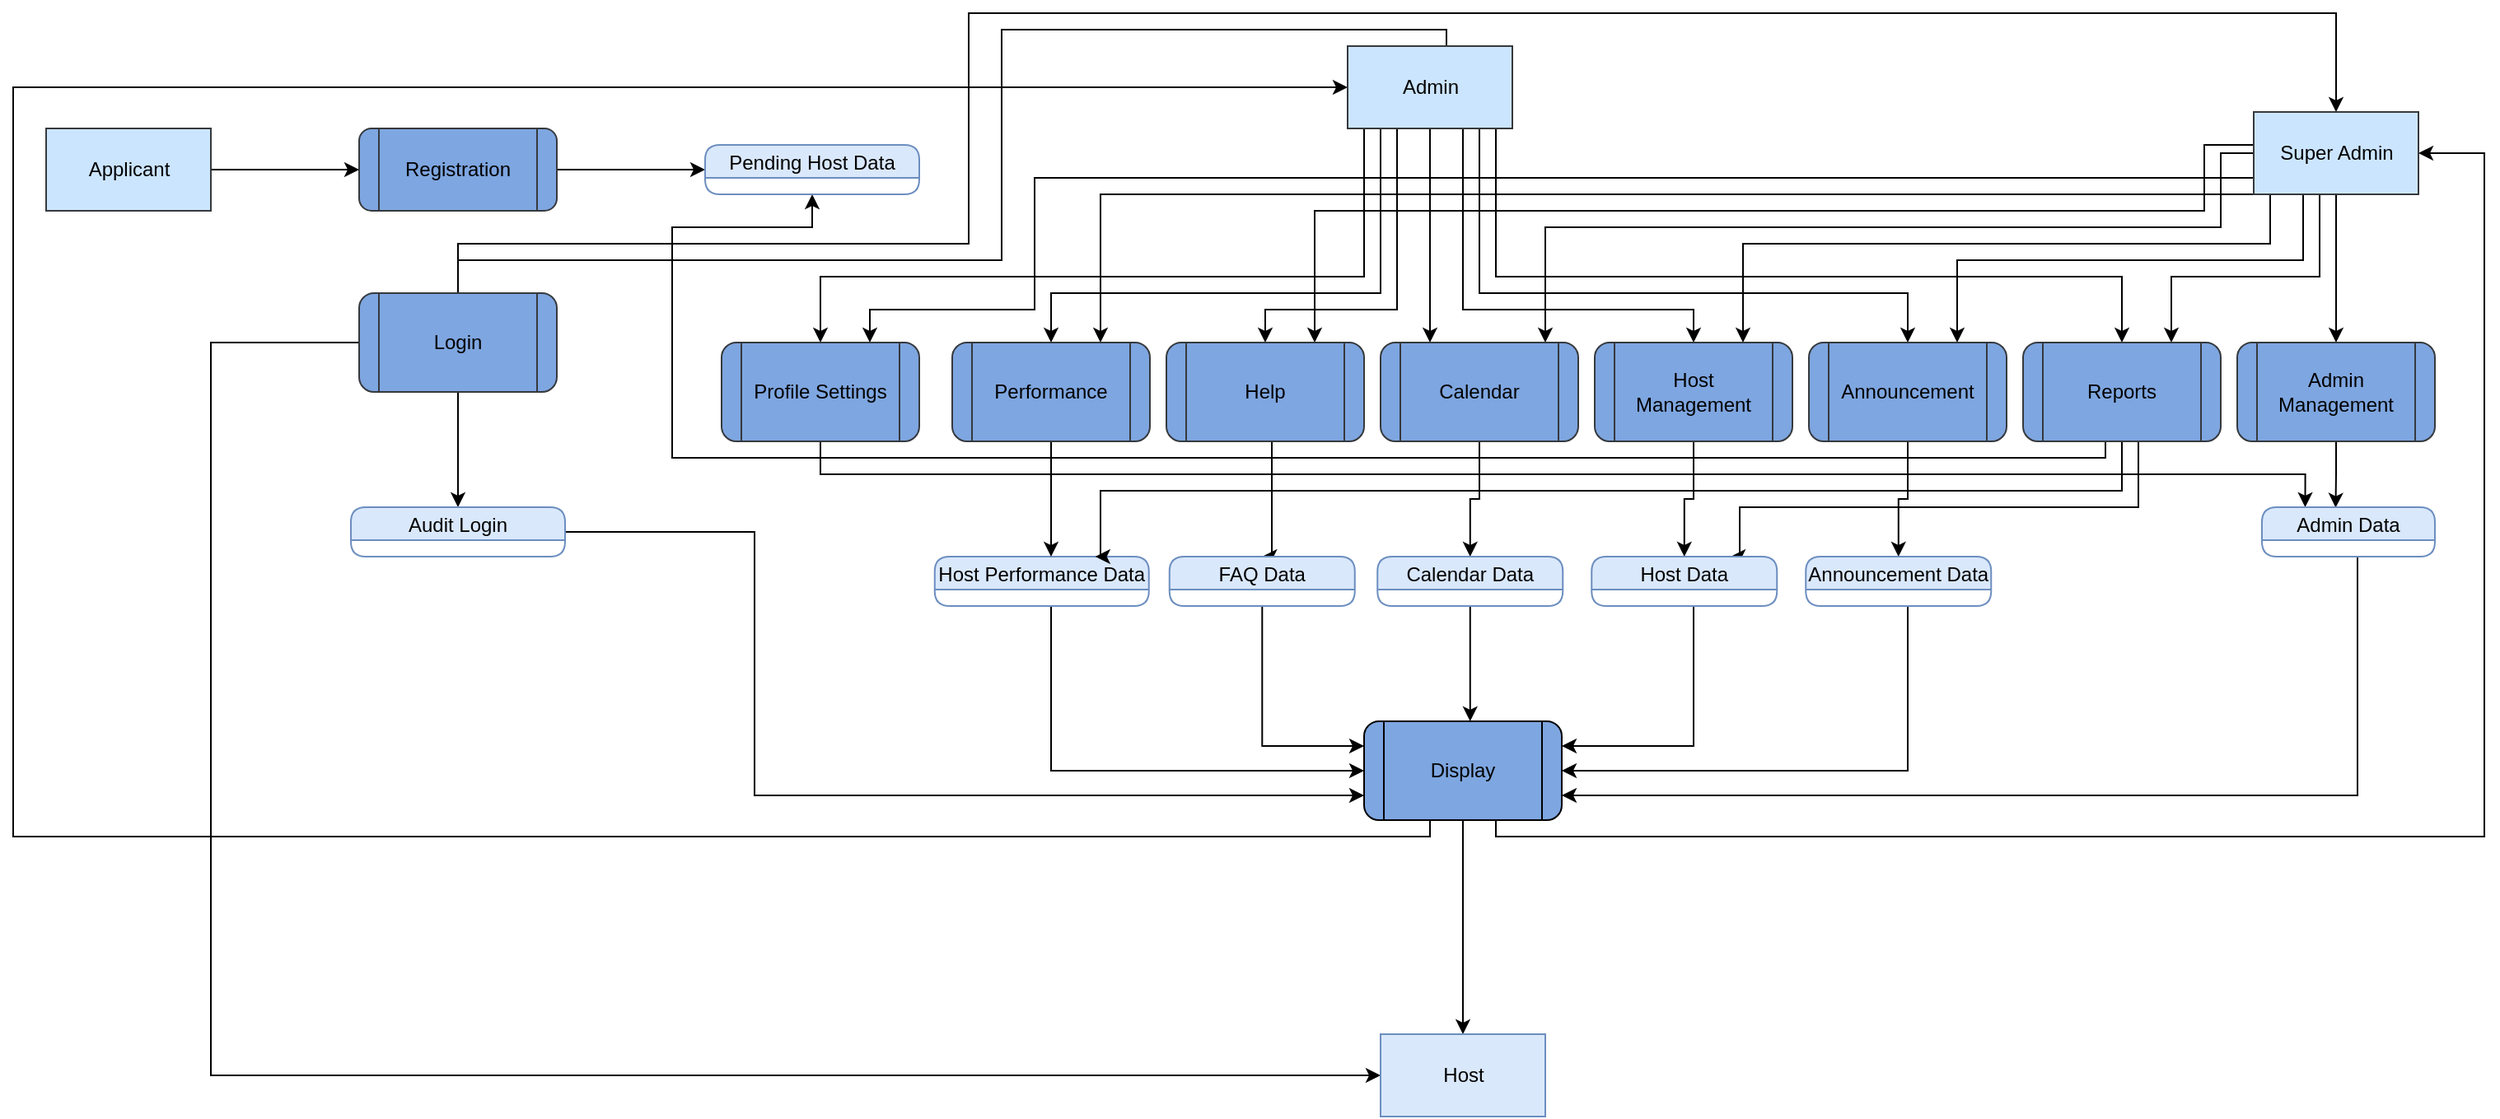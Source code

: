 <mxfile version="20.4.1" type="github">
  <diagram id="y0n-7LMCv3FKrw9qtX-e" name="Page-1">
    <mxGraphModel dx="1038" dy="556" grid="1" gridSize="10" guides="1" tooltips="1" connect="1" arrows="1" fold="1" page="1" pageScale="1" pageWidth="1700" pageHeight="1100" math="0" shadow="0">
      <root>
        <mxCell id="0" />
        <mxCell id="1" parent="0" />
        <mxCell id="8VUWCOIowGorcXHwF0OQ-40" style="edgeStyle=orthogonalEdgeStyle;rounded=0;orthogonalLoop=1;jettySize=auto;html=1;entryX=0.5;entryY=0;entryDx=0;entryDy=0;" edge="1" parent="1" source="8VUWCOIowGorcXHwF0OQ-2" target="8VUWCOIowGorcXHwF0OQ-12">
          <mxGeometry relative="1" as="geometry" />
        </mxCell>
        <mxCell id="8VUWCOIowGorcXHwF0OQ-73" style="edgeStyle=orthogonalEdgeStyle;rounded=0;orthogonalLoop=1;jettySize=auto;html=1;entryX=1;entryY=0.5;entryDx=0;entryDy=0;" edge="1" parent="1" source="8VUWCOIowGorcXHwF0OQ-2" target="8VUWCOIowGorcXHwF0OQ-11">
          <mxGeometry relative="1" as="geometry">
            <Array as="points">
              <mxPoint x="920" y="510" />
              <mxPoint x="1520" y="510" />
              <mxPoint x="1520" y="95" />
            </Array>
          </mxGeometry>
        </mxCell>
        <mxCell id="8VUWCOIowGorcXHwF0OQ-75" style="edgeStyle=orthogonalEdgeStyle;rounded=0;orthogonalLoop=1;jettySize=auto;html=1;entryX=0;entryY=0.5;entryDx=0;entryDy=0;" edge="1" parent="1" source="8VUWCOIowGorcXHwF0OQ-2" target="8VUWCOIowGorcXHwF0OQ-10">
          <mxGeometry relative="1" as="geometry">
            <Array as="points">
              <mxPoint x="880" y="510" />
              <mxPoint x="20" y="510" />
              <mxPoint x="20" y="55" />
            </Array>
          </mxGeometry>
        </mxCell>
        <mxCell id="8VUWCOIowGorcXHwF0OQ-2" value="Display" style="shape=process;whiteSpace=wrap;html=1;backgroundOutline=1;rounded=1;fillColor=#7EA6E0;" vertex="1" parent="1">
          <mxGeometry x="840" y="440" width="120" height="60" as="geometry" />
        </mxCell>
        <mxCell id="8VUWCOIowGorcXHwF0OQ-33" style="edgeStyle=orthogonalEdgeStyle;rounded=0;orthogonalLoop=1;jettySize=auto;html=1;entryX=0;entryY=0.5;entryDx=0;entryDy=0;" edge="1" parent="1" source="8VUWCOIowGorcXHwF0OQ-3" target="8VUWCOIowGorcXHwF0OQ-32">
          <mxGeometry relative="1" as="geometry" />
        </mxCell>
        <mxCell id="8VUWCOIowGorcXHwF0OQ-3" value="Registration" style="shape=process;whiteSpace=wrap;html=1;backgroundOutline=1;rounded=1;fillColor=#7EA6E0;strokeColor=#36393d;" vertex="1" parent="1">
          <mxGeometry x="230" y="80" width="120" height="50" as="geometry" />
        </mxCell>
        <mxCell id="8VUWCOIowGorcXHwF0OQ-16" style="edgeStyle=orthogonalEdgeStyle;rounded=0;orthogonalLoop=1;jettySize=auto;html=1;" edge="1" parent="1" source="8VUWCOIowGorcXHwF0OQ-4" target="8VUWCOIowGorcXHwF0OQ-12">
          <mxGeometry relative="1" as="geometry">
            <Array as="points">
              <mxPoint x="140" y="210" />
              <mxPoint x="140" y="655" />
            </Array>
          </mxGeometry>
        </mxCell>
        <mxCell id="8VUWCOIowGorcXHwF0OQ-18" style="edgeStyle=orthogonalEdgeStyle;rounded=0;orthogonalLoop=1;jettySize=auto;html=1;entryX=0.5;entryY=0;entryDx=0;entryDy=0;" edge="1" parent="1" source="8VUWCOIowGorcXHwF0OQ-4" target="8VUWCOIowGorcXHwF0OQ-13">
          <mxGeometry relative="1" as="geometry" />
        </mxCell>
        <mxCell id="8VUWCOIowGorcXHwF0OQ-19" style="edgeStyle=orthogonalEdgeStyle;rounded=0;orthogonalLoop=1;jettySize=auto;html=1;entryX=0.5;entryY=0;entryDx=0;entryDy=0;" edge="1" parent="1" source="8VUWCOIowGorcXHwF0OQ-4" target="8VUWCOIowGorcXHwF0OQ-10">
          <mxGeometry relative="1" as="geometry">
            <Array as="points">
              <mxPoint x="290" y="160" />
              <mxPoint x="620" y="160" />
              <mxPoint x="620" y="20" />
              <mxPoint x="890" y="20" />
              <mxPoint x="890" y="60" />
            </Array>
          </mxGeometry>
        </mxCell>
        <mxCell id="8VUWCOIowGorcXHwF0OQ-21" style="edgeStyle=orthogonalEdgeStyle;rounded=0;orthogonalLoop=1;jettySize=auto;html=1;entryX=0.5;entryY=0;entryDx=0;entryDy=0;" edge="1" parent="1" source="8VUWCOIowGorcXHwF0OQ-4" target="8VUWCOIowGorcXHwF0OQ-11">
          <mxGeometry relative="1" as="geometry">
            <Array as="points">
              <mxPoint x="290" y="150" />
              <mxPoint x="600" y="150" />
              <mxPoint x="600" y="10" />
              <mxPoint x="1430" y="10" />
            </Array>
          </mxGeometry>
        </mxCell>
        <mxCell id="8VUWCOIowGorcXHwF0OQ-4" value="Login " style="shape=process;whiteSpace=wrap;html=1;backgroundOutline=1;rounded=1;fillColor=#7EA6E0;strokeColor=#36393d;" vertex="1" parent="1">
          <mxGeometry x="230" y="180" width="120" height="60" as="geometry" />
        </mxCell>
        <mxCell id="8VUWCOIowGorcXHwF0OQ-51" style="edgeStyle=orthogonalEdgeStyle;rounded=0;orthogonalLoop=1;jettySize=auto;html=1;entryX=0;entryY=0.5;entryDx=0;entryDy=0;" edge="1" parent="1" source="8VUWCOIowGorcXHwF0OQ-5" target="8VUWCOIowGorcXHwF0OQ-2">
          <mxGeometry relative="1" as="geometry">
            <Array as="points">
              <mxPoint x="650" y="470" />
            </Array>
          </mxGeometry>
        </mxCell>
        <mxCell id="8VUWCOIowGorcXHwF0OQ-5" value="Host Performance Data" style="swimlane;fontStyle=0;childLayout=stackLayout;horizontal=1;startSize=20;fillColor=#dae8fc;horizontalStack=0;resizeParent=1;resizeParentMax=0;resizeLast=0;collapsible=0;marginBottom=0;swimlaneFillColor=#ffffff;rounded=1;strokeColor=#6c8ebf;" vertex="1" parent="1">
          <mxGeometry x="579.38" y="340" width="130" height="30" as="geometry" />
        </mxCell>
        <mxCell id="8VUWCOIowGorcXHwF0OQ-8" style="edgeStyle=orthogonalEdgeStyle;rounded=0;orthogonalLoop=1;jettySize=auto;html=1;entryX=0;entryY=0.5;entryDx=0;entryDy=0;" edge="1" parent="1" source="8VUWCOIowGorcXHwF0OQ-7" target="8VUWCOIowGorcXHwF0OQ-3">
          <mxGeometry relative="1" as="geometry" />
        </mxCell>
        <mxCell id="8VUWCOIowGorcXHwF0OQ-7" value="Applicant" style="html=1;dashed=0;whitespace=wrap;rounded=0;fillColor=#cce5ff;strokeColor=#36393d;" vertex="1" parent="1">
          <mxGeometry x="40" y="80" width="100" height="50" as="geometry" />
        </mxCell>
        <mxCell id="8VUWCOIowGorcXHwF0OQ-41" style="edgeStyle=orthogonalEdgeStyle;rounded=0;orthogonalLoop=1;jettySize=auto;html=1;" edge="1" parent="1" source="8VUWCOIowGorcXHwF0OQ-10" target="8VUWCOIowGorcXHwF0OQ-22">
          <mxGeometry relative="1" as="geometry">
            <Array as="points">
              <mxPoint x="840" y="170" />
              <mxPoint x="510" y="170" />
            </Array>
          </mxGeometry>
        </mxCell>
        <mxCell id="8VUWCOIowGorcXHwF0OQ-42" style="edgeStyle=orthogonalEdgeStyle;rounded=0;orthogonalLoop=1;jettySize=auto;html=1;" edge="1" parent="1" source="8VUWCOIowGorcXHwF0OQ-10" target="8VUWCOIowGorcXHwF0OQ-23">
          <mxGeometry relative="1" as="geometry">
            <Array as="points">
              <mxPoint x="850" y="180" />
              <mxPoint x="650" y="180" />
            </Array>
          </mxGeometry>
        </mxCell>
        <mxCell id="8VUWCOIowGorcXHwF0OQ-43" style="edgeStyle=orthogonalEdgeStyle;rounded=0;orthogonalLoop=1;jettySize=auto;html=1;" edge="1" parent="1" source="8VUWCOIowGorcXHwF0OQ-10" target="8VUWCOIowGorcXHwF0OQ-24">
          <mxGeometry relative="1" as="geometry">
            <Array as="points">
              <mxPoint x="860" y="190" />
              <mxPoint x="780" y="190" />
            </Array>
          </mxGeometry>
        </mxCell>
        <mxCell id="8VUWCOIowGorcXHwF0OQ-44" style="edgeStyle=orthogonalEdgeStyle;rounded=0;orthogonalLoop=1;jettySize=auto;html=1;entryX=0.25;entryY=0;entryDx=0;entryDy=0;" edge="1" parent="1" source="8VUWCOIowGorcXHwF0OQ-10" target="8VUWCOIowGorcXHwF0OQ-25">
          <mxGeometry relative="1" as="geometry">
            <Array as="points" />
          </mxGeometry>
        </mxCell>
        <mxCell id="8VUWCOIowGorcXHwF0OQ-45" style="edgeStyle=orthogonalEdgeStyle;rounded=0;orthogonalLoop=1;jettySize=auto;html=1;entryX=0.5;entryY=0;entryDx=0;entryDy=0;" edge="1" parent="1" source="8VUWCOIowGorcXHwF0OQ-10" target="8VUWCOIowGorcXHwF0OQ-26">
          <mxGeometry relative="1" as="geometry">
            <Array as="points">
              <mxPoint x="900" y="190" />
              <mxPoint x="1040" y="190" />
            </Array>
          </mxGeometry>
        </mxCell>
        <mxCell id="8VUWCOIowGorcXHwF0OQ-46" style="edgeStyle=orthogonalEdgeStyle;rounded=0;orthogonalLoop=1;jettySize=auto;html=1;" edge="1" parent="1" source="8VUWCOIowGorcXHwF0OQ-10" target="8VUWCOIowGorcXHwF0OQ-27">
          <mxGeometry relative="1" as="geometry">
            <Array as="points">
              <mxPoint x="910" y="180" />
              <mxPoint x="1170" y="180" />
            </Array>
          </mxGeometry>
        </mxCell>
        <mxCell id="8VUWCOIowGorcXHwF0OQ-47" style="edgeStyle=orthogonalEdgeStyle;rounded=0;orthogonalLoop=1;jettySize=auto;html=1;" edge="1" parent="1" source="8VUWCOIowGorcXHwF0OQ-10" target="8VUWCOIowGorcXHwF0OQ-28">
          <mxGeometry relative="1" as="geometry">
            <Array as="points">
              <mxPoint x="920" y="170" />
              <mxPoint x="1300" y="170" />
            </Array>
          </mxGeometry>
        </mxCell>
        <mxCell id="8VUWCOIowGorcXHwF0OQ-10" value="Admin" style="html=1;dashed=0;whitespace=wrap;rounded=0;fillColor=#cce5ff;strokeColor=#36393d;" vertex="1" parent="1">
          <mxGeometry x="830" y="30" width="100" height="50" as="geometry" />
        </mxCell>
        <mxCell id="8VUWCOIowGorcXHwF0OQ-49" style="edgeStyle=orthogonalEdgeStyle;rounded=0;orthogonalLoop=1;jettySize=auto;html=1;entryX=0.5;entryY=0;entryDx=0;entryDy=0;" edge="1" parent="1" source="8VUWCOIowGorcXHwF0OQ-11" target="8VUWCOIowGorcXHwF0OQ-31">
          <mxGeometry relative="1" as="geometry">
            <mxPoint x="1430" y="200" as="targetPoint" />
          </mxGeometry>
        </mxCell>
        <mxCell id="8VUWCOIowGorcXHwF0OQ-50" style="edgeStyle=orthogonalEdgeStyle;rounded=0;orthogonalLoop=1;jettySize=auto;html=1;entryX=0.75;entryY=0;entryDx=0;entryDy=0;" edge="1" parent="1" source="8VUWCOIowGorcXHwF0OQ-11" target="8VUWCOIowGorcXHwF0OQ-28">
          <mxGeometry relative="1" as="geometry">
            <Array as="points">
              <mxPoint x="1420" y="170" />
              <mxPoint x="1330" y="170" />
            </Array>
          </mxGeometry>
        </mxCell>
        <mxCell id="8VUWCOIowGorcXHwF0OQ-63" style="edgeStyle=orthogonalEdgeStyle;rounded=0;orthogonalLoop=1;jettySize=auto;html=1;entryX=0.75;entryY=0;entryDx=0;entryDy=0;" edge="1" parent="1" source="8VUWCOIowGorcXHwF0OQ-11" target="8VUWCOIowGorcXHwF0OQ-27">
          <mxGeometry relative="1" as="geometry">
            <Array as="points">
              <mxPoint x="1410" y="160" />
              <mxPoint x="1200" y="160" />
            </Array>
          </mxGeometry>
        </mxCell>
        <mxCell id="8VUWCOIowGorcXHwF0OQ-64" style="edgeStyle=orthogonalEdgeStyle;rounded=0;orthogonalLoop=1;jettySize=auto;html=1;entryX=0.75;entryY=0;entryDx=0;entryDy=0;" edge="1" parent="1" source="8VUWCOIowGorcXHwF0OQ-11" target="8VUWCOIowGorcXHwF0OQ-26">
          <mxGeometry relative="1" as="geometry">
            <Array as="points">
              <mxPoint x="1390" y="150" />
              <mxPoint x="1070" y="150" />
            </Array>
          </mxGeometry>
        </mxCell>
        <mxCell id="8VUWCOIowGorcXHwF0OQ-66" style="edgeStyle=orthogonalEdgeStyle;rounded=0;orthogonalLoop=1;jettySize=auto;html=1;" edge="1" parent="1" source="8VUWCOIowGorcXHwF0OQ-11" target="8VUWCOIowGorcXHwF0OQ-25">
          <mxGeometry relative="1" as="geometry">
            <Array as="points">
              <mxPoint x="1360" y="95" />
              <mxPoint x="1360" y="140" />
              <mxPoint x="950" y="140" />
            </Array>
          </mxGeometry>
        </mxCell>
        <mxCell id="8VUWCOIowGorcXHwF0OQ-67" style="edgeStyle=orthogonalEdgeStyle;rounded=0;orthogonalLoop=1;jettySize=auto;html=1;entryX=0.75;entryY=0;entryDx=0;entryDy=0;" edge="1" parent="1" source="8VUWCOIowGorcXHwF0OQ-11" target="8VUWCOIowGorcXHwF0OQ-24">
          <mxGeometry relative="1" as="geometry">
            <Array as="points">
              <mxPoint x="1350" y="90" />
              <mxPoint x="1350" y="130" />
              <mxPoint x="810" y="130" />
            </Array>
          </mxGeometry>
        </mxCell>
        <mxCell id="8VUWCOIowGorcXHwF0OQ-68" style="edgeStyle=orthogonalEdgeStyle;rounded=0;orthogonalLoop=1;jettySize=auto;html=1;entryX=0.75;entryY=0;entryDx=0;entryDy=0;" edge="1" parent="1" source="8VUWCOIowGorcXHwF0OQ-11" target="8VUWCOIowGorcXHwF0OQ-23">
          <mxGeometry relative="1" as="geometry">
            <mxPoint x="830.0" y="190" as="targetPoint" />
            <Array as="points">
              <mxPoint x="680" y="120" />
            </Array>
          </mxGeometry>
        </mxCell>
        <mxCell id="8VUWCOIowGorcXHwF0OQ-69" style="edgeStyle=orthogonalEdgeStyle;rounded=0;orthogonalLoop=1;jettySize=auto;html=1;entryX=0.75;entryY=0;entryDx=0;entryDy=0;" edge="1" parent="1" source="8VUWCOIowGorcXHwF0OQ-11" target="8VUWCOIowGorcXHwF0OQ-22">
          <mxGeometry relative="1" as="geometry">
            <Array as="points">
              <mxPoint x="640" y="110" />
              <mxPoint x="640" y="190" />
              <mxPoint x="540" y="190" />
            </Array>
          </mxGeometry>
        </mxCell>
        <mxCell id="8VUWCOIowGorcXHwF0OQ-11" value="Super Admin" style="html=1;dashed=0;whitespace=wrap;rounded=0;fillColor=#cce5ff;strokeColor=#36393d;" vertex="1" parent="1">
          <mxGeometry x="1380" y="70" width="100" height="50" as="geometry" />
        </mxCell>
        <mxCell id="8VUWCOIowGorcXHwF0OQ-12" value="Host" style="html=1;dashed=0;whitespace=wrap;rounded=0;fillColor=#dae8fc;strokeColor=#6c8ebf;" vertex="1" parent="1">
          <mxGeometry x="850" y="630" width="100" height="50" as="geometry" />
        </mxCell>
        <mxCell id="8VUWCOIowGorcXHwF0OQ-76" style="edgeStyle=orthogonalEdgeStyle;rounded=0;orthogonalLoop=1;jettySize=auto;html=1;entryX=0;entryY=0.75;entryDx=0;entryDy=0;" edge="1" parent="1" source="8VUWCOIowGorcXHwF0OQ-13" target="8VUWCOIowGorcXHwF0OQ-2">
          <mxGeometry relative="1" as="geometry">
            <Array as="points">
              <mxPoint x="470" y="325" />
              <mxPoint x="470" y="485" />
            </Array>
          </mxGeometry>
        </mxCell>
        <mxCell id="8VUWCOIowGorcXHwF0OQ-13" value="Audit Login" style="swimlane;fontStyle=0;childLayout=stackLayout;horizontal=1;startSize=20;fillColor=#dae8fc;horizontalStack=0;resizeParent=1;resizeParentMax=0;resizeLast=0;collapsible=0;marginBottom=0;swimlaneFillColor=#ffffff;rounded=1;strokeColor=#6c8ebf;" vertex="1" parent="1">
          <mxGeometry x="225" y="310" width="130" height="30" as="geometry" />
        </mxCell>
        <mxCell id="8VUWCOIowGorcXHwF0OQ-80" style="edgeStyle=orthogonalEdgeStyle;rounded=0;orthogonalLoop=1;jettySize=auto;html=1;entryX=0.25;entryY=0;entryDx=0;entryDy=0;" edge="1" parent="1" source="8VUWCOIowGorcXHwF0OQ-22" target="8VUWCOIowGorcXHwF0OQ-35">
          <mxGeometry relative="1" as="geometry">
            <Array as="points">
              <mxPoint x="510" y="290" />
              <mxPoint x="1411" y="290" />
            </Array>
          </mxGeometry>
        </mxCell>
        <mxCell id="8VUWCOIowGorcXHwF0OQ-22" value="Profile Settings" style="shape=process;whiteSpace=wrap;html=1;backgroundOutline=1;rounded=1;fillColor=#7EA6E0;strokeColor=#36393d;" vertex="1" parent="1">
          <mxGeometry x="450" y="210" width="120" height="60" as="geometry" />
        </mxCell>
        <mxCell id="8VUWCOIowGorcXHwF0OQ-56" style="edgeStyle=orthogonalEdgeStyle;rounded=0;orthogonalLoop=1;jettySize=auto;html=1;" edge="1" parent="1" source="8VUWCOIowGorcXHwF0OQ-23">
          <mxGeometry relative="1" as="geometry">
            <mxPoint x="650" y="340" as="targetPoint" />
            <Array as="points">
              <mxPoint x="650" y="340" />
            </Array>
          </mxGeometry>
        </mxCell>
        <mxCell id="8VUWCOIowGorcXHwF0OQ-23" value="Performance" style="shape=process;whiteSpace=wrap;html=1;backgroundOutline=1;rounded=1;fillColor=#7EA6E0;strokeColor=#36393d;" vertex="1" parent="1">
          <mxGeometry x="590" y="210" width="120" height="60" as="geometry" />
        </mxCell>
        <mxCell id="8VUWCOIowGorcXHwF0OQ-57" style="edgeStyle=orthogonalEdgeStyle;rounded=0;orthogonalLoop=1;jettySize=auto;html=1;entryX=0.5;entryY=0;entryDx=0;entryDy=0;" edge="1" parent="1" source="8VUWCOIowGorcXHwF0OQ-24" target="8VUWCOIowGorcXHwF0OQ-38">
          <mxGeometry relative="1" as="geometry">
            <Array as="points">
              <mxPoint x="784" y="290" />
              <mxPoint x="784" y="290" />
            </Array>
          </mxGeometry>
        </mxCell>
        <mxCell id="8VUWCOIowGorcXHwF0OQ-24" value="Help" style="shape=process;whiteSpace=wrap;html=1;backgroundOutline=1;rounded=1;fillColor=#7EA6E0;strokeColor=#36393d;" vertex="1" parent="1">
          <mxGeometry x="720" y="210" width="120" height="60" as="geometry" />
        </mxCell>
        <mxCell id="8VUWCOIowGorcXHwF0OQ-58" style="edgeStyle=orthogonalEdgeStyle;rounded=0;orthogonalLoop=1;jettySize=auto;html=1;entryX=0.5;entryY=0;entryDx=0;entryDy=0;" edge="1" parent="1" source="8VUWCOIowGorcXHwF0OQ-25" target="8VUWCOIowGorcXHwF0OQ-39">
          <mxGeometry relative="1" as="geometry" />
        </mxCell>
        <mxCell id="8VUWCOIowGorcXHwF0OQ-25" value="Calendar" style="shape=process;whiteSpace=wrap;html=1;backgroundOutline=1;rounded=1;fillColor=#7EA6E0;strokeColor=#36393d;" vertex="1" parent="1">
          <mxGeometry x="850" y="210" width="120" height="60" as="geometry" />
        </mxCell>
        <mxCell id="8VUWCOIowGorcXHwF0OQ-59" style="edgeStyle=orthogonalEdgeStyle;rounded=0;orthogonalLoop=1;jettySize=auto;html=1;entryX=0.5;entryY=0;entryDx=0;entryDy=0;" edge="1" parent="1" source="8VUWCOIowGorcXHwF0OQ-26" target="8VUWCOIowGorcXHwF0OQ-37">
          <mxGeometry relative="1" as="geometry" />
        </mxCell>
        <mxCell id="8VUWCOIowGorcXHwF0OQ-26" value="Host Management" style="shape=process;whiteSpace=wrap;html=1;backgroundOutline=1;rounded=1;fillColor=#7EA6E0;strokeColor=#36393d;" vertex="1" parent="1">
          <mxGeometry x="980" y="210" width="120" height="60" as="geometry" />
        </mxCell>
        <mxCell id="8VUWCOIowGorcXHwF0OQ-60" style="edgeStyle=orthogonalEdgeStyle;rounded=0;orthogonalLoop=1;jettySize=auto;html=1;entryX=0.5;entryY=0;entryDx=0;entryDy=0;" edge="1" parent="1" source="8VUWCOIowGorcXHwF0OQ-27" target="8VUWCOIowGorcXHwF0OQ-36">
          <mxGeometry relative="1" as="geometry" />
        </mxCell>
        <mxCell id="8VUWCOIowGorcXHwF0OQ-27" value="Announcement" style="shape=process;whiteSpace=wrap;html=1;backgroundOutline=1;rounded=1;fillColor=#7EA6E0;strokeColor=#36393d;" vertex="1" parent="1">
          <mxGeometry x="1110" y="210" width="120" height="60" as="geometry" />
        </mxCell>
        <mxCell id="8VUWCOIowGorcXHwF0OQ-71" style="edgeStyle=orthogonalEdgeStyle;rounded=0;orthogonalLoop=1;jettySize=auto;html=1;entryX=0.75;entryY=0;entryDx=0;entryDy=0;" edge="1" parent="1" source="8VUWCOIowGorcXHwF0OQ-28" target="8VUWCOIowGorcXHwF0OQ-5">
          <mxGeometry relative="1" as="geometry">
            <Array as="points">
              <mxPoint x="1300" y="300" />
              <mxPoint x="680" y="300" />
              <mxPoint x="680" y="340" />
            </Array>
          </mxGeometry>
        </mxCell>
        <mxCell id="8VUWCOIowGorcXHwF0OQ-72" style="edgeStyle=orthogonalEdgeStyle;rounded=0;orthogonalLoop=1;jettySize=auto;html=1;entryX=0.75;entryY=0;entryDx=0;entryDy=0;" edge="1" parent="1" source="8VUWCOIowGorcXHwF0OQ-28" target="8VUWCOIowGorcXHwF0OQ-37">
          <mxGeometry relative="1" as="geometry">
            <Array as="points">
              <mxPoint x="1310" y="310" />
              <mxPoint x="1068" y="310" />
              <mxPoint x="1068" y="340" />
            </Array>
          </mxGeometry>
        </mxCell>
        <mxCell id="8VUWCOIowGorcXHwF0OQ-77" style="edgeStyle=orthogonalEdgeStyle;rounded=0;orthogonalLoop=1;jettySize=auto;html=1;entryX=0.5;entryY=1;entryDx=0;entryDy=0;" edge="1" parent="1" source="8VUWCOIowGorcXHwF0OQ-28" target="8VUWCOIowGorcXHwF0OQ-32">
          <mxGeometry relative="1" as="geometry">
            <Array as="points">
              <mxPoint x="1290" y="280" />
              <mxPoint x="420" y="280" />
              <mxPoint x="420" y="140" />
              <mxPoint x="505" y="140" />
            </Array>
          </mxGeometry>
        </mxCell>
        <mxCell id="8VUWCOIowGorcXHwF0OQ-28" value="Reports" style="shape=process;whiteSpace=wrap;html=1;backgroundOutline=1;rounded=1;fillColor=#7EA6E0;strokeColor=#36393d;" vertex="1" parent="1">
          <mxGeometry x="1240" y="210" width="120" height="60" as="geometry" />
        </mxCell>
        <mxCell id="8VUWCOIowGorcXHwF0OQ-78" style="edgeStyle=orthogonalEdgeStyle;rounded=0;orthogonalLoop=1;jettySize=auto;html=1;entryX=0.426;entryY=0.009;entryDx=0;entryDy=0;entryPerimeter=0;" edge="1" parent="1" source="8VUWCOIowGorcXHwF0OQ-31" target="8VUWCOIowGorcXHwF0OQ-35">
          <mxGeometry relative="1" as="geometry" />
        </mxCell>
        <mxCell id="8VUWCOIowGorcXHwF0OQ-31" value="Admin Management" style="shape=process;whiteSpace=wrap;html=1;backgroundOutline=1;rounded=1;fillColor=#7EA6E0;strokeColor=#36393d;" vertex="1" parent="1">
          <mxGeometry x="1370" y="210" width="120" height="60" as="geometry" />
        </mxCell>
        <mxCell id="8VUWCOIowGorcXHwF0OQ-32" value="Pending Host Data" style="swimlane;fontStyle=0;childLayout=stackLayout;horizontal=1;startSize=20;fillColor=#dae8fc;horizontalStack=0;resizeParent=1;resizeParentMax=0;resizeLast=0;collapsible=0;marginBottom=0;swimlaneFillColor=#ffffff;rounded=1;strokeColor=#6c8ebf;" vertex="1" parent="1">
          <mxGeometry x="440" y="90" width="130" height="30" as="geometry" />
        </mxCell>
        <mxCell id="8VUWCOIowGorcXHwF0OQ-62" style="edgeStyle=orthogonalEdgeStyle;rounded=0;orthogonalLoop=1;jettySize=auto;html=1;entryX=1;entryY=0.75;entryDx=0;entryDy=0;" edge="1" parent="1" source="8VUWCOIowGorcXHwF0OQ-35" target="8VUWCOIowGorcXHwF0OQ-2">
          <mxGeometry relative="1" as="geometry">
            <Array as="points">
              <mxPoint x="1443" y="485" />
            </Array>
          </mxGeometry>
        </mxCell>
        <mxCell id="8VUWCOIowGorcXHwF0OQ-35" value="Admin Data" style="swimlane;fontStyle=0;childLayout=stackLayout;horizontal=1;startSize=20;fillColor=#dae8fc;horizontalStack=0;resizeParent=1;resizeParentMax=0;resizeLast=0;collapsible=0;marginBottom=0;swimlaneFillColor=#ffffff;rounded=1;strokeColor=#6c8ebf;" vertex="1" parent="1">
          <mxGeometry x="1385" y="310" width="105" height="30" as="geometry" />
        </mxCell>
        <mxCell id="8VUWCOIowGorcXHwF0OQ-55" style="edgeStyle=orthogonalEdgeStyle;rounded=0;orthogonalLoop=1;jettySize=auto;html=1;entryX=1;entryY=0.5;entryDx=0;entryDy=0;" edge="1" parent="1" source="8VUWCOIowGorcXHwF0OQ-36" target="8VUWCOIowGorcXHwF0OQ-2">
          <mxGeometry relative="1" as="geometry">
            <Array as="points">
              <mxPoint x="1170" y="470" />
            </Array>
          </mxGeometry>
        </mxCell>
        <mxCell id="8VUWCOIowGorcXHwF0OQ-36" value="Announcement Data" style="swimlane;fontStyle=0;childLayout=stackLayout;horizontal=1;startSize=20;fillColor=#dae8fc;horizontalStack=0;resizeParent=1;resizeParentMax=0;resizeLast=0;collapsible=0;marginBottom=0;swimlaneFillColor=#ffffff;rounded=1;strokeColor=#6c8ebf;" vertex="1" parent="1">
          <mxGeometry x="1108.13" y="340" width="112.5" height="30" as="geometry" />
        </mxCell>
        <mxCell id="8VUWCOIowGorcXHwF0OQ-54" style="edgeStyle=orthogonalEdgeStyle;rounded=0;orthogonalLoop=1;jettySize=auto;html=1;entryX=1;entryY=0.25;entryDx=0;entryDy=0;" edge="1" parent="1" source="8VUWCOIowGorcXHwF0OQ-37" target="8VUWCOIowGorcXHwF0OQ-2">
          <mxGeometry relative="1" as="geometry">
            <Array as="points">
              <mxPoint x="1040" y="455" />
            </Array>
          </mxGeometry>
        </mxCell>
        <mxCell id="8VUWCOIowGorcXHwF0OQ-37" value="Host Data" style="swimlane;fontStyle=0;childLayout=stackLayout;horizontal=1;startSize=20;fillColor=#dae8fc;horizontalStack=0;resizeParent=1;resizeParentMax=0;resizeLast=0;collapsible=0;marginBottom=0;swimlaneFillColor=#ffffff;rounded=1;strokeColor=#6c8ebf;" vertex="1" parent="1">
          <mxGeometry x="978.13" y="340" width="112.5" height="30" as="geometry" />
        </mxCell>
        <mxCell id="8VUWCOIowGorcXHwF0OQ-52" style="edgeStyle=orthogonalEdgeStyle;rounded=0;orthogonalLoop=1;jettySize=auto;html=1;entryX=0;entryY=0.25;entryDx=0;entryDy=0;" edge="1" parent="1" source="8VUWCOIowGorcXHwF0OQ-38" target="8VUWCOIowGorcXHwF0OQ-2">
          <mxGeometry relative="1" as="geometry">
            <Array as="points">
              <mxPoint x="778" y="455" />
            </Array>
          </mxGeometry>
        </mxCell>
        <mxCell id="8VUWCOIowGorcXHwF0OQ-38" value="FAQ Data" style="swimlane;fontStyle=0;childLayout=stackLayout;horizontal=1;startSize=20;fillColor=#dae8fc;horizontalStack=0;resizeParent=1;resizeParentMax=0;resizeLast=0;collapsible=0;marginBottom=0;swimlaneFillColor=#ffffff;rounded=1;strokeColor=#6c8ebf;" vertex="1" parent="1">
          <mxGeometry x="721.88" y="340" width="112.5" height="30" as="geometry" />
        </mxCell>
        <mxCell id="8VUWCOIowGorcXHwF0OQ-53" style="edgeStyle=orthogonalEdgeStyle;rounded=0;orthogonalLoop=1;jettySize=auto;html=1;" edge="1" parent="1" source="8VUWCOIowGorcXHwF0OQ-39" target="8VUWCOIowGorcXHwF0OQ-2">
          <mxGeometry relative="1" as="geometry">
            <Array as="points">
              <mxPoint x="900" y="370" />
              <mxPoint x="900" y="370" />
            </Array>
          </mxGeometry>
        </mxCell>
        <mxCell id="8VUWCOIowGorcXHwF0OQ-39" value="Calendar Data" style="swimlane;fontStyle=0;childLayout=stackLayout;horizontal=1;startSize=20;fillColor=#dae8fc;horizontalStack=0;resizeParent=1;resizeParentMax=0;resizeLast=0;collapsible=0;marginBottom=0;swimlaneFillColor=#ffffff;rounded=1;strokeColor=#6c8ebf;" vertex="1" parent="1">
          <mxGeometry x="848.13" y="340" width="112.5" height="30" as="geometry" />
        </mxCell>
      </root>
    </mxGraphModel>
  </diagram>
</mxfile>
